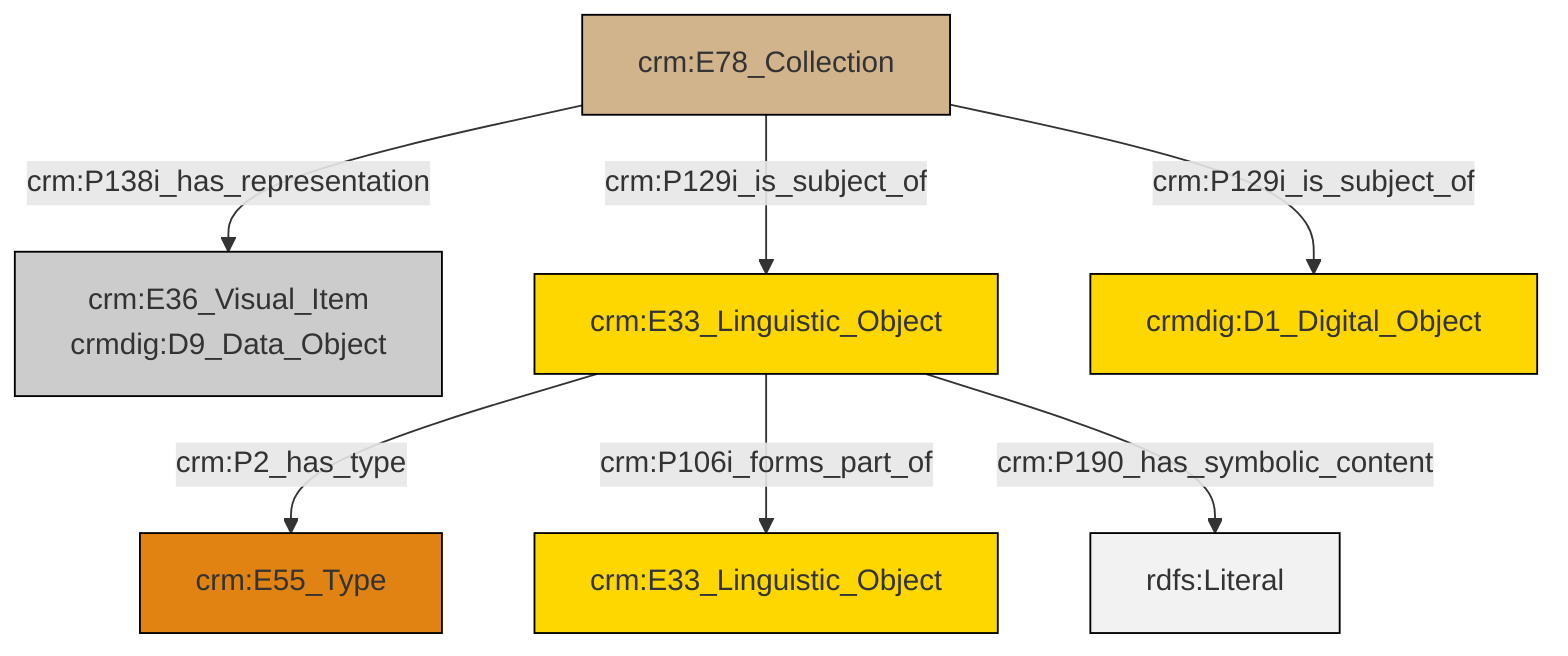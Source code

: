 graph TD
classDef Literal fill:#f2f2f2,stroke:#000000;
classDef CRM_Entity fill:#FFFFFF,stroke:#000000;
classDef Temporal_Entity fill:#00C9E6, stroke:#000000;
classDef Type fill:#E18312, stroke:#000000;
classDef Time-Span fill:#2C9C91, stroke:#000000;
classDef Appellation fill:#FFEB7F, stroke:#000000;
classDef Place fill:#008836, stroke:#000000;
classDef Persistent_Item fill:#B266B2, stroke:#000000;
classDef Conceptual_Object fill:#FFD700, stroke:#000000;
classDef Physical_Thing fill:#D2B48C, stroke:#000000;
classDef Actor fill:#f58aad, stroke:#000000;
classDef PC_Classes fill:#4ce600, stroke:#000000;
classDef Multi fill:#cccccc,stroke:#000000;

2["crm:E33_Linguistic_Object"]:::Conceptual_Object -->|crm:P2_has_type| 3["crm:E55_Type"]:::Type
2["crm:E33_Linguistic_Object"]:::Conceptual_Object -->|crm:P106i_forms_part_of| 4["crm:E33_Linguistic_Object"]:::Conceptual_Object
2["crm:E33_Linguistic_Object"]:::Conceptual_Object -->|crm:P190_has_symbolic_content| 8[rdfs:Literal]:::Literal
9["crm:E78_Collection"]:::Physical_Thing -->|crm:P138i_has_representation| 0["crm:E36_Visual_Item<br>crmdig:D9_Data_Object"]:::Multi
9["crm:E78_Collection"]:::Physical_Thing -->|crm:P129i_is_subject_of| 5["crmdig:D1_Digital_Object"]:::Conceptual_Object
9["crm:E78_Collection"]:::Physical_Thing -->|crm:P129i_is_subject_of| 2["crm:E33_Linguistic_Object"]:::Conceptual_Object